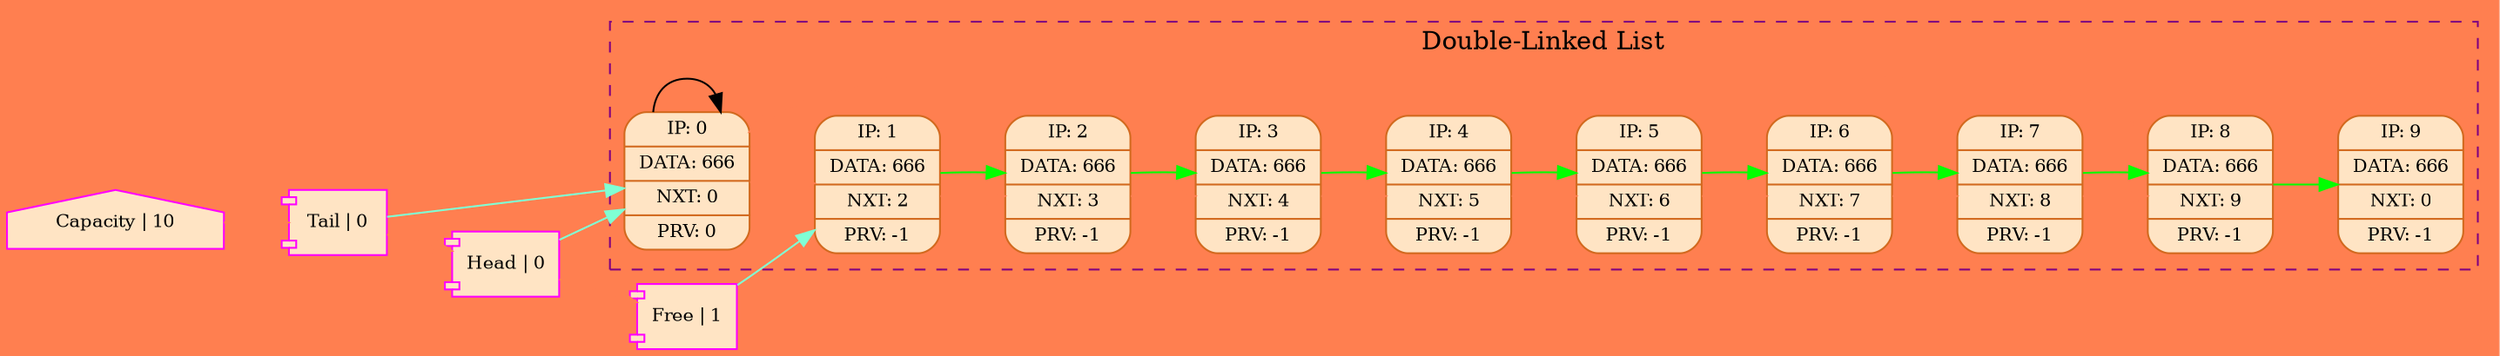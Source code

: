 digraph G{
rankdir = LR;
bgcolor = "#ff7f50";
node[color = "#ff00ff", fontsize = 10];
edge[color = "#ff00ff", fontsize = 15];
subgraph cluster0 {
	node[style = filled, color = white, fontsize = 10];
	edge[color = "#ff00ff", fontsize = 15];
	style = "dashed";
	color = "#800080";
	0 [shape = Mrecord, style = filled, fillcolor = "#ffe4c4", color = "#d2691e", label = " IP: 0 | DATA: 666 | NXT: 0 | PRV: 0 "];
	1 [shape = Mrecord, style = filled, fillcolor = "#ffe4c4", color = "#d2691e", label = " IP: 1 | DATA: 666 | NXT: 2 | PRV: -1 "];
	2 [shape = Mrecord, style = filled, fillcolor = "#ffe4c4", color = "#d2691e", label = " IP: 2 | DATA: 666 | NXT: 3 | PRV: -1 "];
	3 [shape = Mrecord, style = filled, fillcolor = "#ffe4c4", color = "#d2691e", label = " IP: 3 | DATA: 666 | NXT: 4 | PRV: -1 "];
	4 [shape = Mrecord, style = filled, fillcolor = "#ffe4c4", color = "#d2691e", label = " IP: 4 | DATA: 666 | NXT: 5 | PRV: -1 "];
	5 [shape = Mrecord, style = filled, fillcolor = "#ffe4c4", color = "#d2691e", label = " IP: 5 | DATA: 666 | NXT: 6 | PRV: -1 "];
	6 [shape = Mrecord, style = filled, fillcolor = "#ffe4c4", color = "#d2691e", label = " IP: 6 | DATA: 666 | NXT: 7 | PRV: -1 "];
	7 [shape = Mrecord, style = filled, fillcolor = "#ffe4c4", color = "#d2691e", label = " IP: 7 | DATA: 666 | NXT: 8 | PRV: -1 "];
	8 [shape = Mrecord, style = filled, fillcolor = "#ffe4c4", color = "#d2691e", label = " IP: 8 | DATA: 666 | NXT: 9 | PRV: -1 "];
	9 [shape = Mrecord, style = filled, fillcolor = "#ffe4c4", color = "#d2691e", label = " IP: 9 | DATA: 666 | NXT: 0 | PRV: -1 "];

	0 -> 1 -> 2 -> 3 -> 4 -> 5 -> 6 -> 7 -> 8 -> 0 [color = "#ff7f50"];

	0 -> 0 [color = "#000000"]
	1 -> 2 [color = "#00ff00"]
	2 -> 3 [color = "#00ff00"]
	3 -> 4 [color = "#00ff00"]
	4 -> 5 [color = "#00ff00"]
	5 -> 6 [color = "#00ff00"]
	6 -> 7 [color = "#00ff00"]
	7 -> 8 [color = "#00ff00"]
	8 -> 9 [color = "#00ff00"]
	label = "Double-Linked List";
}
HEAD[shape = "component", label = "Head | 0", style = "filled", fillcolor = "#ffe4c4"];
TAIL[shape = "component", label = "Tail | 0", style = "filled", fillcolor = "#ffe4c4"];
FREE[shape = "component", label = "Free | 1", style = "filled", fillcolor = "#ffe4c4"];
CAPACITY[shape = "house", label = "Capacity | 10", style = "filled", fillcolor = "#ffe4c4"];
CAPACITY -> TAIL -> HEAD -> FREE [ color = "#ff7f50"];
HEAD -> 0 [color = "#7fffd4"];
TAIL -> 0 [color = "#7fffd4"];
FREE -> 1 [color = "#7fffd4"];
}
